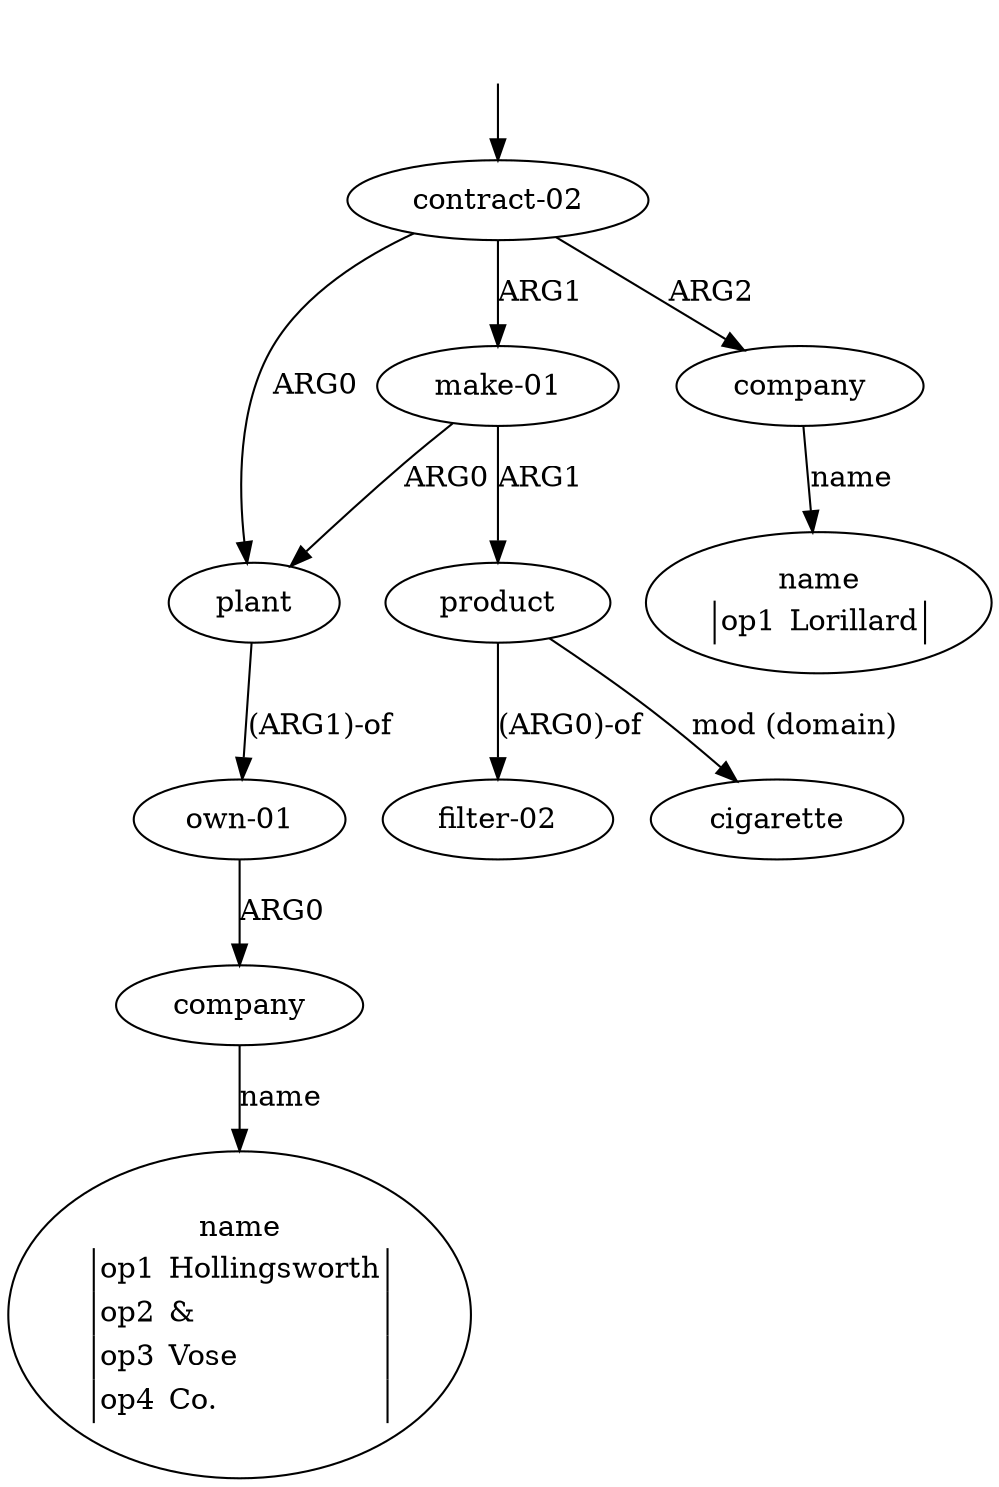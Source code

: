 digraph "20003018" {
  top [ style=invis ];
  top -> 0;
  0 [ label=<<table align="center" border="0" cellspacing="0"><tr><td colspan="2">contract-02</td></tr></table>> ];
  1 [ label=<<table align="center" border="0" cellspacing="0"><tr><td colspan="2">plant</td></tr></table>> ];
  2 [ label=<<table align="center" border="0" cellspacing="0"><tr><td colspan="2">own-01</td></tr></table>> ];
  3 [ label=<<table align="center" border="0" cellspacing="0"><tr><td colspan="2">company</td></tr></table>> ];
  4 [ label=<<table align="center" border="0" cellspacing="0"><tr><td colspan="2">name</td></tr><tr><td sides="l" border="1" align="left">op1</td><td sides="r" border="1" align="left">Hollingsworth</td></tr><tr><td sides="l" border="1" align="left">op2</td><td sides="r" border="1" align="left">&amp;</td></tr><tr><td sides="l" border="1" align="left">op3</td><td sides="r" border="1" align="left">Vose</td></tr><tr><td sides="l" border="1" align="left">op4</td><td sides="r" border="1" align="left">Co.</td></tr></table>> ];
  5 [ label=<<table align="center" border="0" cellspacing="0"><tr><td colspan="2">make-01</td></tr></table>> ];
  6 [ label=<<table align="center" border="0" cellspacing="0"><tr><td colspan="2">product</td></tr></table>> ];
  7 [ label=<<table align="center" border="0" cellspacing="0"><tr><td colspan="2">filter-02</td></tr></table>> ];
  8 [ label=<<table align="center" border="0" cellspacing="0"><tr><td colspan="2">cigarette</td></tr></table>> ];
  9 [ label=<<table align="center" border="0" cellspacing="0"><tr><td colspan="2">company</td></tr></table>> ];
  10 [ label=<<table align="center" border="0" cellspacing="0"><tr><td colspan="2">name</td></tr><tr><td sides="l" border="1" align="left">op1</td><td sides="r" border="1" align="left">Lorillard</td></tr></table>> ];
  2 -> 3 [ label="ARG0" ];
  0 -> 9 [ label="ARG2" ];
  5 -> 6 [ label="ARG1" ];
  0 -> 1 [ label="ARG0" ];
  0 -> 5 [ label="ARG1" ];
  6 -> 7 [ label="(ARG0)-of" ];
  9 -> 10 [ label="name" ];
  1 -> 2 [ label="(ARG1)-of" ];
  3 -> 4 [ label="name" ];
  5 -> 1 [ label="ARG0" ];
  6 -> 8 [ label="mod (domain)" ];
}

